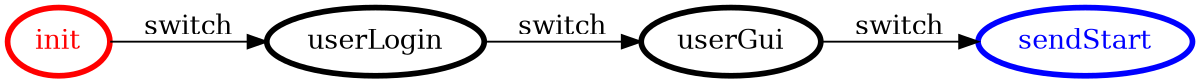 /*
*
* A GraphViz DOT FSM description 
* Please use a GraphViz visualizer (like http://www.webgraphviz.com)
*  
*/

digraph finite_state_machine {
	rankdir=LR
	size="8,5"
	
	init [ color = red ][ fontcolor = red ][ penwidth = 3 ]
	userLogin [ color = black ][ fontcolor = black ][ penwidth = 3 ]
	userGui [ color = black ][ fontcolor = black ][ penwidth = 3 ]
	sendStart [ color = blue ][ fontcolor = blue ][ penwidth = 3 ]
	
	userGui -> sendStart [ label = "switch" ][ color = black ][ fontcolor = black ]
	userLogin -> userGui [ label = "switch" ][ color = black ][ fontcolor = black ]
	init -> userLogin [ label = "switch" ][ color = black ][ fontcolor = black ]
}
